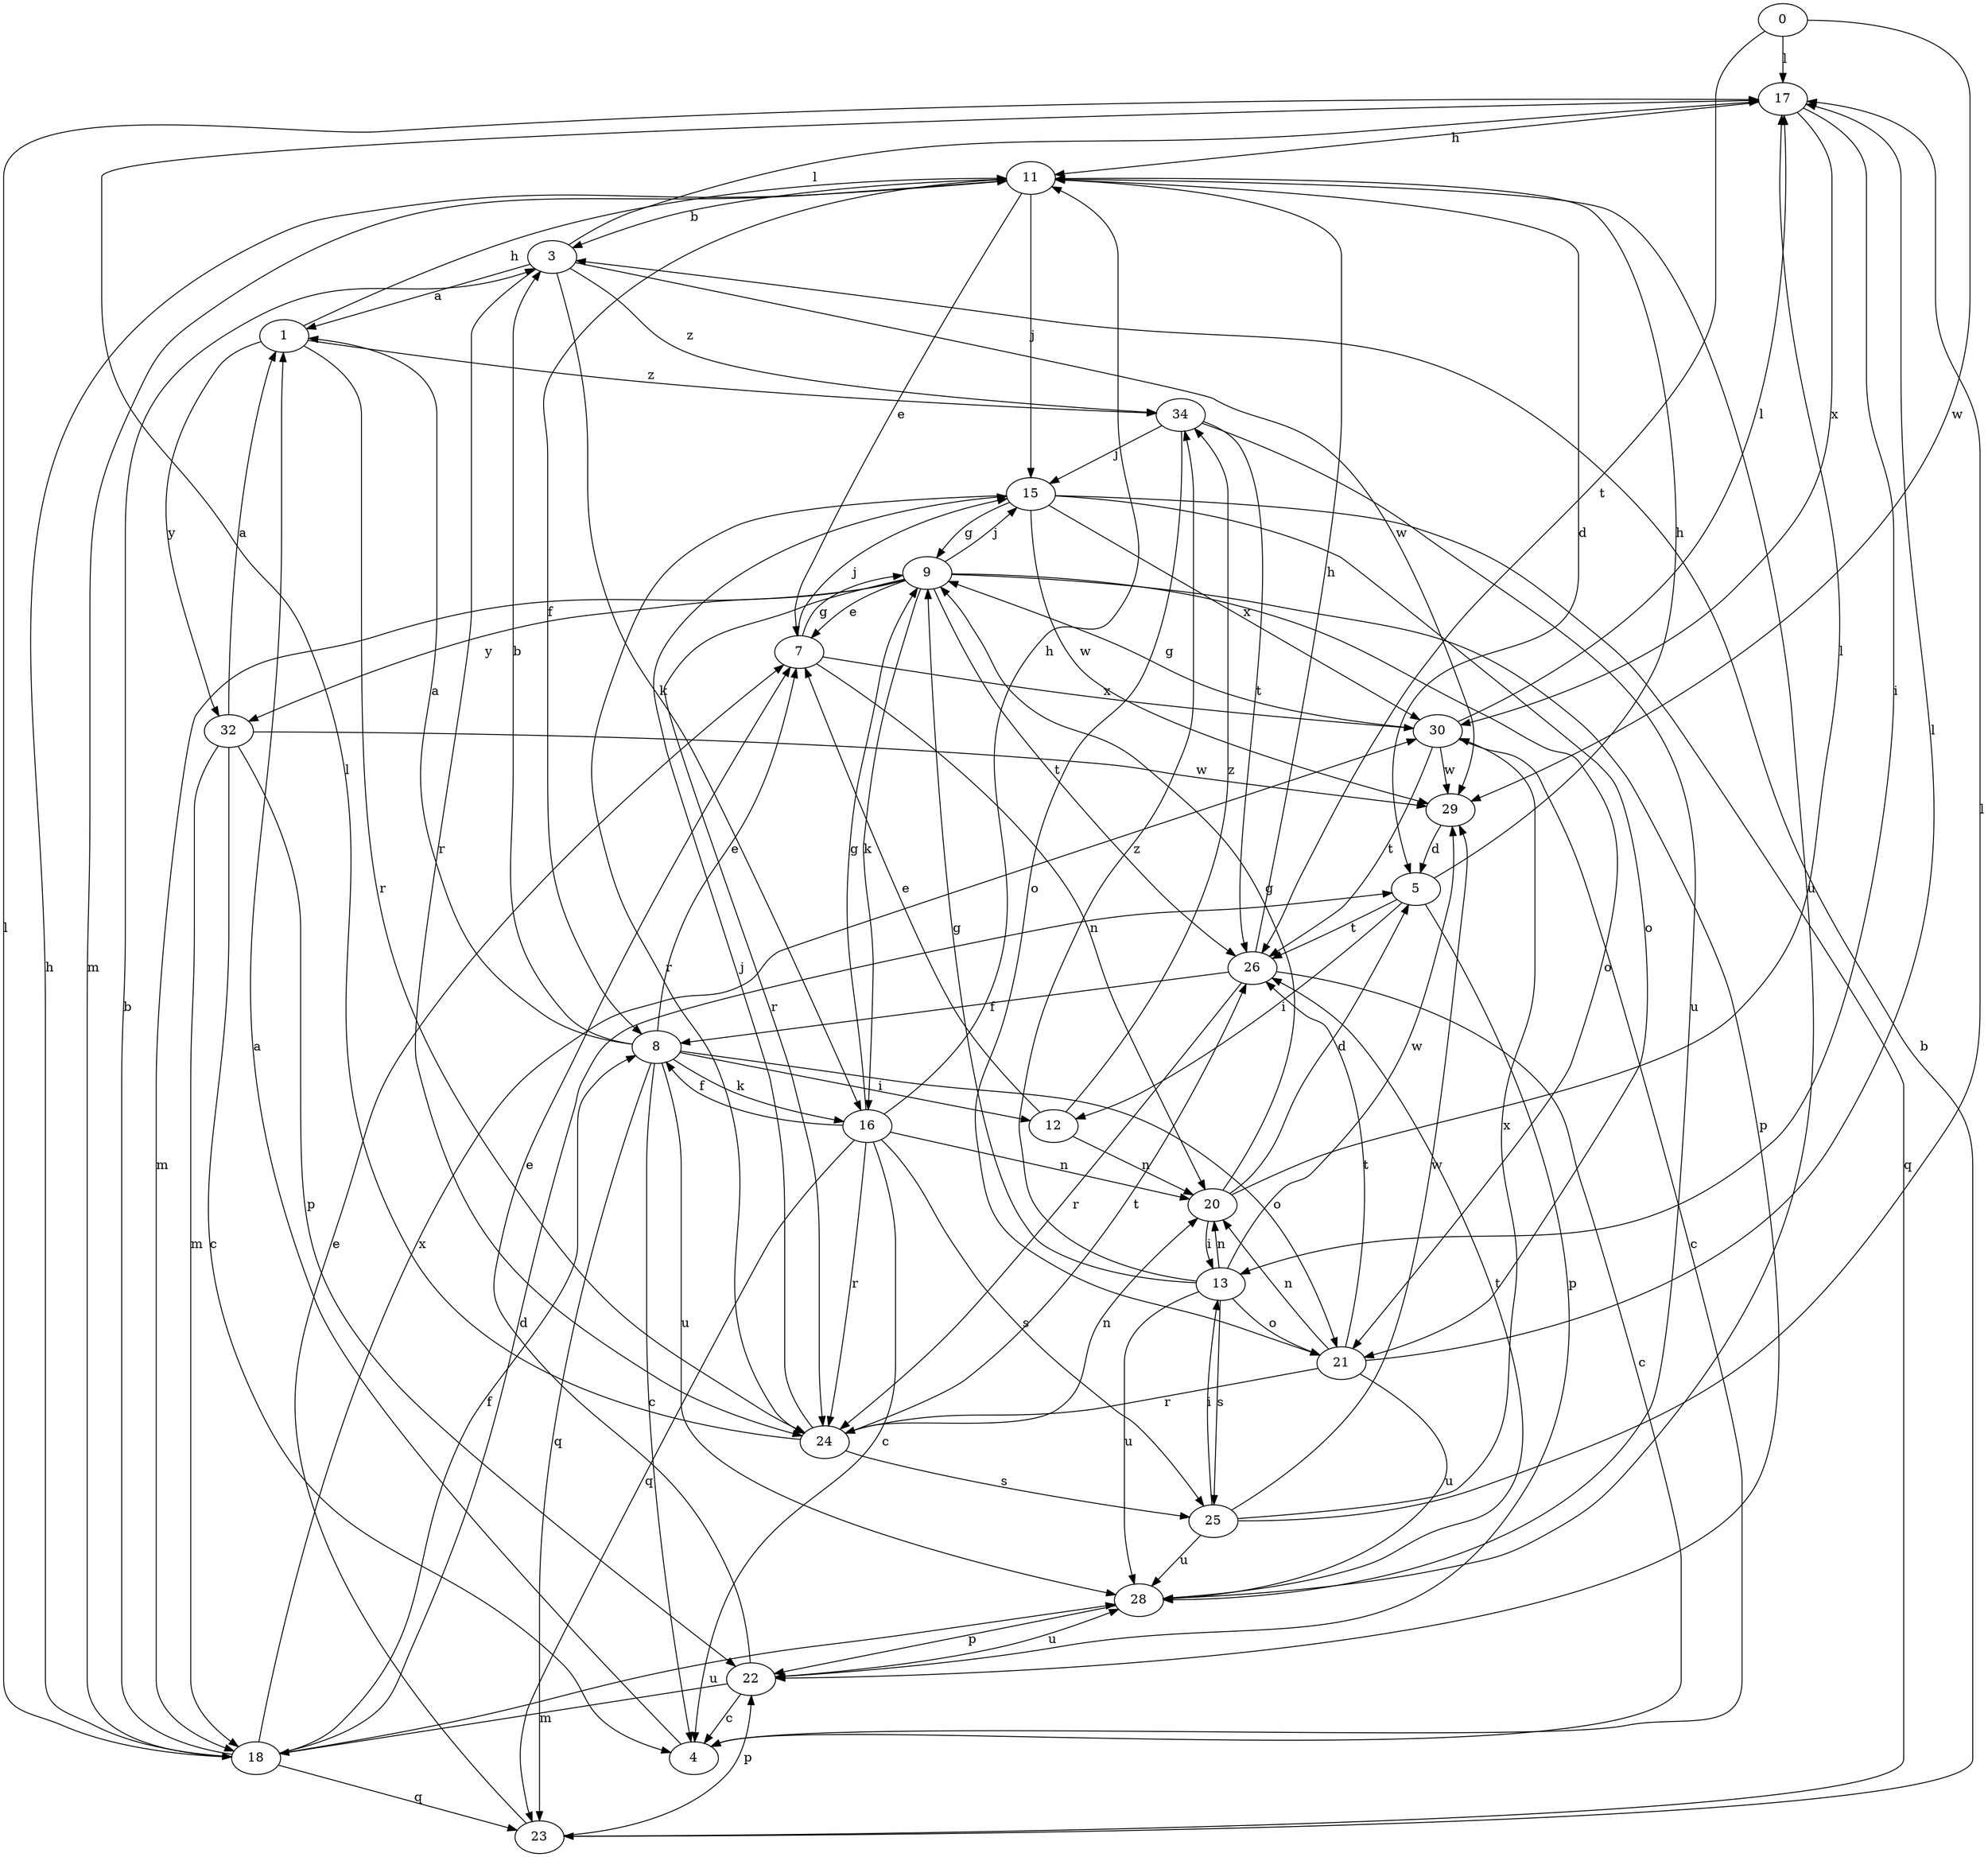 strict digraph  {
0;
1;
3;
4;
5;
7;
8;
9;
11;
12;
13;
15;
16;
17;
18;
20;
21;
22;
23;
24;
25;
26;
28;
29;
30;
32;
34;
0 -> 17  [label=l];
0 -> 26  [label=t];
0 -> 29  [label=w];
1 -> 11  [label=h];
1 -> 24  [label=r];
1 -> 32  [label=y];
1 -> 34  [label=z];
3 -> 1  [label=a];
3 -> 16  [label=k];
3 -> 17  [label=l];
3 -> 24  [label=r];
3 -> 29  [label=w];
3 -> 34  [label=z];
4 -> 1  [label=a];
5 -> 11  [label=h];
5 -> 12  [label=i];
5 -> 22  [label=p];
5 -> 26  [label=t];
7 -> 9  [label=g];
7 -> 15  [label=j];
7 -> 20  [label=n];
7 -> 30  [label=x];
8 -> 1  [label=a];
8 -> 3  [label=b];
8 -> 4  [label=c];
8 -> 7  [label=e];
8 -> 12  [label=i];
8 -> 16  [label=k];
8 -> 21  [label=o];
8 -> 23  [label=q];
8 -> 28  [label=u];
9 -> 7  [label=e];
9 -> 15  [label=j];
9 -> 16  [label=k];
9 -> 18  [label=m];
9 -> 21  [label=o];
9 -> 22  [label=p];
9 -> 24  [label=r];
9 -> 26  [label=t];
9 -> 32  [label=y];
11 -> 3  [label=b];
11 -> 5  [label=d];
11 -> 7  [label=e];
11 -> 8  [label=f];
11 -> 15  [label=j];
11 -> 18  [label=m];
11 -> 28  [label=u];
12 -> 7  [label=e];
12 -> 20  [label=n];
12 -> 34  [label=z];
13 -> 9  [label=g];
13 -> 20  [label=n];
13 -> 21  [label=o];
13 -> 25  [label=s];
13 -> 28  [label=u];
13 -> 29  [label=w];
13 -> 34  [label=z];
15 -> 9  [label=g];
15 -> 21  [label=o];
15 -> 23  [label=q];
15 -> 24  [label=r];
15 -> 29  [label=w];
15 -> 30  [label=x];
16 -> 4  [label=c];
16 -> 8  [label=f];
16 -> 9  [label=g];
16 -> 11  [label=h];
16 -> 20  [label=n];
16 -> 23  [label=q];
16 -> 24  [label=r];
16 -> 25  [label=s];
17 -> 11  [label=h];
17 -> 13  [label=i];
17 -> 30  [label=x];
18 -> 3  [label=b];
18 -> 5  [label=d];
18 -> 8  [label=f];
18 -> 11  [label=h];
18 -> 17  [label=l];
18 -> 23  [label=q];
18 -> 28  [label=u];
18 -> 30  [label=x];
20 -> 5  [label=d];
20 -> 9  [label=g];
20 -> 13  [label=i];
20 -> 17  [label=l];
21 -> 17  [label=l];
21 -> 20  [label=n];
21 -> 24  [label=r];
21 -> 26  [label=t];
21 -> 28  [label=u];
22 -> 4  [label=c];
22 -> 7  [label=e];
22 -> 18  [label=m];
22 -> 28  [label=u];
23 -> 3  [label=b];
23 -> 7  [label=e];
23 -> 22  [label=p];
24 -> 15  [label=j];
24 -> 17  [label=l];
24 -> 20  [label=n];
24 -> 25  [label=s];
24 -> 26  [label=t];
25 -> 13  [label=i];
25 -> 17  [label=l];
25 -> 28  [label=u];
25 -> 29  [label=w];
25 -> 30  [label=x];
26 -> 4  [label=c];
26 -> 8  [label=f];
26 -> 11  [label=h];
26 -> 24  [label=r];
28 -> 22  [label=p];
28 -> 26  [label=t];
29 -> 5  [label=d];
30 -> 4  [label=c];
30 -> 9  [label=g];
30 -> 17  [label=l];
30 -> 26  [label=t];
30 -> 29  [label=w];
32 -> 1  [label=a];
32 -> 4  [label=c];
32 -> 18  [label=m];
32 -> 22  [label=p];
32 -> 29  [label=w];
34 -> 15  [label=j];
34 -> 21  [label=o];
34 -> 26  [label=t];
34 -> 28  [label=u];
}
